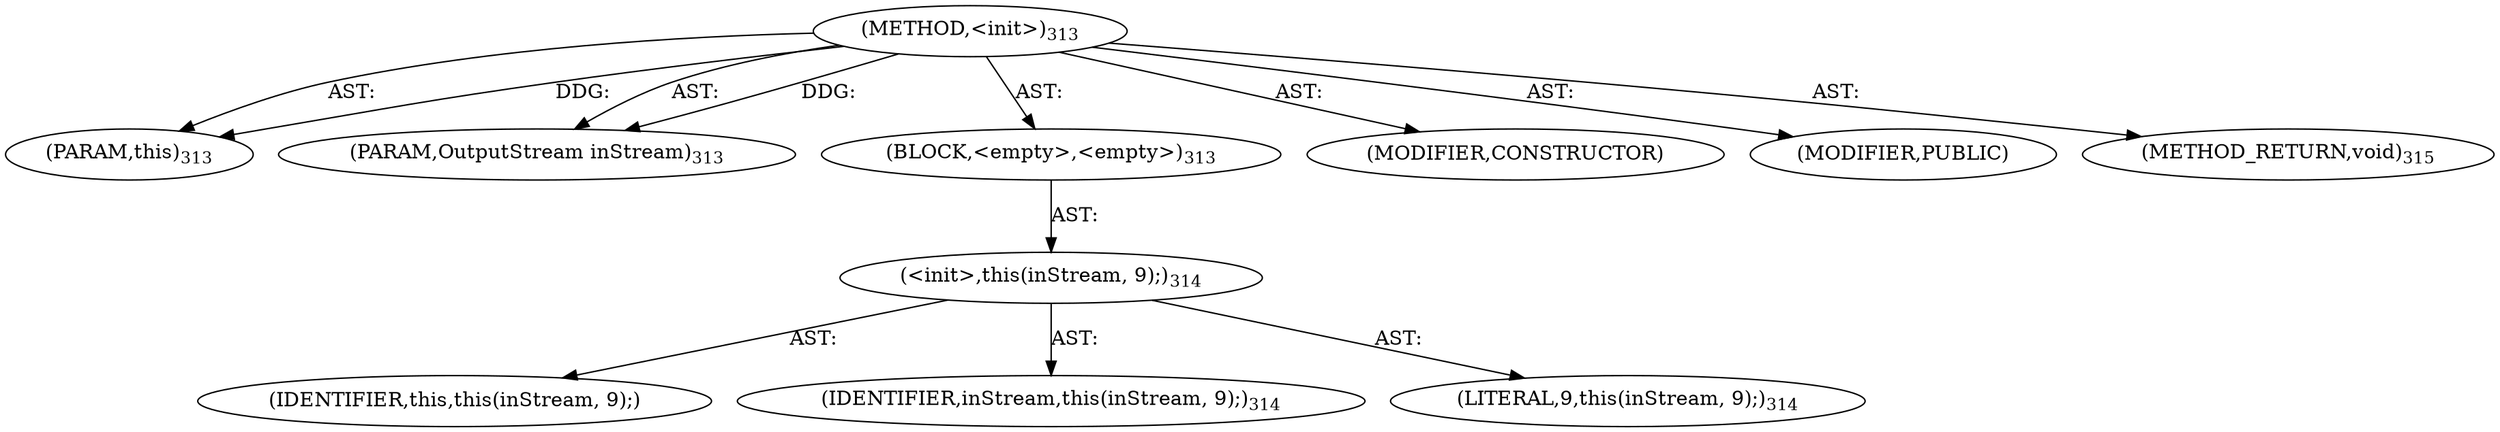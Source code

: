 digraph "&lt;init&gt;" {  
"111669149699" [label = <(METHOD,&lt;init&gt;)<SUB>313</SUB>> ]
"115964117009" [label = <(PARAM,this)<SUB>313</SUB>> ]
"115964117011" [label = <(PARAM,OutputStream inStream)<SUB>313</SUB>> ]
"25769803806" [label = <(BLOCK,&lt;empty&gt;,&lt;empty&gt;)<SUB>313</SUB>> ]
"30064771072" [label = <(&lt;init&gt;,this(inStream, 9);)<SUB>314</SUB>> ]
"68719476802" [label = <(IDENTIFIER,this,this(inStream, 9);)> ]
"68719476807" [label = <(IDENTIFIER,inStream,this(inStream, 9);)<SUB>314</SUB>> ]
"90194313216" [label = <(LITERAL,9,this(inStream, 9);)<SUB>314</SUB>> ]
"133143986216" [label = <(MODIFIER,CONSTRUCTOR)> ]
"133143986217" [label = <(MODIFIER,PUBLIC)> ]
"128849018883" [label = <(METHOD_RETURN,void)<SUB>315</SUB>> ]
  "111669149699" -> "115964117009"  [ label = "AST: "] 
  "111669149699" -> "115964117011"  [ label = "AST: "] 
  "111669149699" -> "25769803806"  [ label = "AST: "] 
  "111669149699" -> "133143986216"  [ label = "AST: "] 
  "111669149699" -> "133143986217"  [ label = "AST: "] 
  "111669149699" -> "128849018883"  [ label = "AST: "] 
  "25769803806" -> "30064771072"  [ label = "AST: "] 
  "30064771072" -> "68719476802"  [ label = "AST: "] 
  "30064771072" -> "68719476807"  [ label = "AST: "] 
  "30064771072" -> "90194313216"  [ label = "AST: "] 
  "111669149699" -> "115964117009"  [ label = "DDG: "] 
  "111669149699" -> "115964117011"  [ label = "DDG: "] 
}
